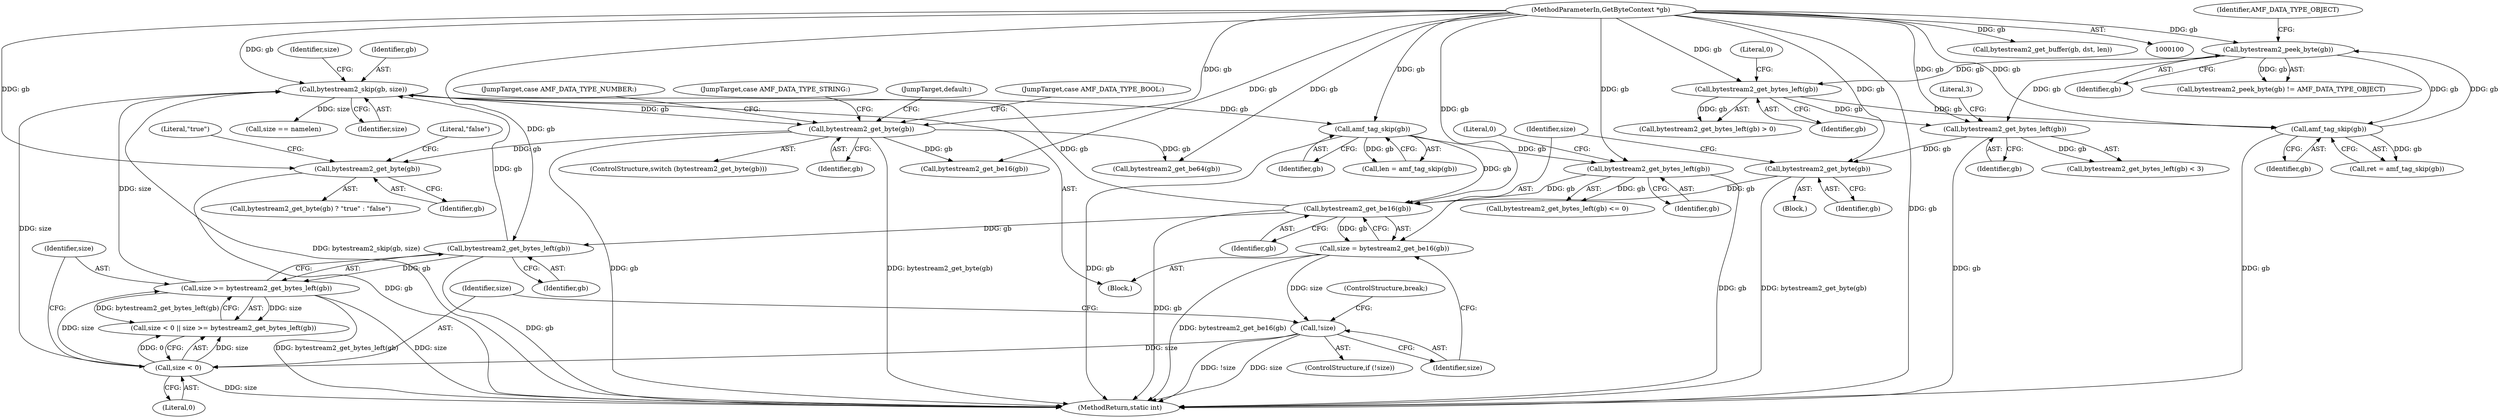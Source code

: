 digraph "0_FFmpeg_ffcc82219cef0928bed2d558b19ef6ea35634130@pointer" {
"1000205" [label="(Call,bytestream2_get_byte(gb))"];
"1000187" [label="(Call,bytestream2_get_byte(gb))"];
"1000168" [label="(Call,bytestream2_skip(gb, size))"];
"1000163" [label="(Call,bytestream2_get_bytes_left(gb))"];
"1000150" [label="(Call,bytestream2_get_be16(gb))"];
"1000259" [label="(Call,bytestream2_get_bytes_left(gb))"];
"1000251" [label="(Call,amf_tag_skip(gb))"];
"1000101" [label="(MethodParameterIn,GetByteContext *gb)"];
"1000143" [label="(Call,bytestream2_get_byte(gb))"];
"1000137" [label="(Call,bytestream2_get_bytes_left(gb))"];
"1000115" [label="(Call,bytestream2_peek_byte(gb))"];
"1000126" [label="(Call,amf_tag_skip(gb))"];
"1000119" [label="(Call,bytestream2_get_bytes_left(gb))"];
"1000158" [label="(Call,size < 0)"];
"1000153" [label="(Call,!size)"];
"1000148" [label="(Call,size = bytestream2_get_be16(gb))"];
"1000161" [label="(Call,size >= bytestream2_get_bytes_left(gb))"];
"1000204" [label="(Call,bytestream2_get_byte(gb) ? \"true\" : \"false\")"];
"1000173" [label="(Call,size == namelen)"];
"1000190" [label="(JumpTarget,case AMF_DATA_TYPE_NUMBER:)"];
"1000161" [label="(Call,size >= bytestream2_get_bytes_left(gb))"];
"1000143" [label="(Call,bytestream2_get_byte(gb))"];
"1000258" [label="(Call,bytestream2_get_bytes_left(gb) <= 0)"];
"1000116" [label="(Identifier,gb)"];
"1000124" [label="(Call,ret = amf_tag_skip(gb))"];
"1000151" [label="(Identifier,gb)"];
"1000114" [label="(Call,bytestream2_peek_byte(gb) != AMF_DATA_TYPE_OBJECT)"];
"1000137" [label="(Call,bytestream2_get_bytes_left(gb))"];
"1000168" [label="(Call,bytestream2_skip(gb, size))"];
"1000150" [label="(Call,bytestream2_get_be16(gb))"];
"1000186" [label="(ControlStructure,switch (bytestream2_get_byte(gb)))"];
"1000252" [label="(Identifier,gb)"];
"1000210" [label="(JumpTarget,case AMF_DATA_TYPE_STRING:)"];
"1000118" [label="(Call,bytestream2_get_bytes_left(gb) > 0)"];
"1000152" [label="(ControlStructure,if (!size))"];
"1000155" [label="(ControlStructure,break;)"];
"1000115" [label="(Call,bytestream2_peek_byte(gb))"];
"1000164" [label="(Identifier,gb)"];
"1000174" [label="(Identifier,size)"];
"1000119" [label="(Call,bytestream2_get_bytes_left(gb))"];
"1000159" [label="(Identifier,size)"];
"1000261" [label="(Literal,0)"];
"1000251" [label="(Call,amf_tag_skip(gb))"];
"1000105" [label="(Block,)"];
"1000120" [label="(Identifier,gb)"];
"1000187" [label="(Call,bytestream2_get_byte(gb))"];
"1000162" [label="(Identifier,size)"];
"1000138" [label="(Identifier,gb)"];
"1000157" [label="(Call,size < 0 || size >= bytestream2_get_bytes_left(gb))"];
"1000127" [label="(Identifier,gb)"];
"1000126" [label="(Call,amf_tag_skip(gb))"];
"1000144" [label="(Identifier,gb)"];
"1000205" [label="(Call,bytestream2_get_byte(gb))"];
"1000207" [label="(Literal,\"true\")"];
"1000259" [label="(Call,bytestream2_get_bytes_left(gb))"];
"1000117" [label="(Identifier,AMF_DATA_TYPE_OBJECT)"];
"1000249" [label="(Call,len = amf_tag_skip(gb))"];
"1000213" [label="(Call,bytestream2_get_be16(gb))"];
"1000233" [label="(Call,bytestream2_get_buffer(gb, dst, len))"];
"1000170" [label="(Identifier,size)"];
"1000146" [label="(Block,)"];
"1000121" [label="(Literal,0)"];
"1000101" [label="(MethodParameterIn,GetByteContext *gb)"];
"1000260" [label="(Identifier,gb)"];
"1000139" [label="(Literal,3)"];
"1000206" [label="(Identifier,gb)"];
"1000196" [label="(Call,bytestream2_get_be64(gb))"];
"1000158" [label="(Call,size < 0)"];
"1000148" [label="(Call,size = bytestream2_get_be16(gb))"];
"1000163" [label="(Call,bytestream2_get_bytes_left(gb))"];
"1000149" [label="(Identifier,size)"];
"1000153" [label="(Call,!size)"];
"1000243" [label="(JumpTarget,default:)"];
"1000268" [label="(MethodReturn,static int)"];
"1000154" [label="(Identifier,size)"];
"1000208" [label="(Literal,\"false\")"];
"1000188" [label="(Identifier,gb)"];
"1000160" [label="(Literal,0)"];
"1000199" [label="(JumpTarget,case AMF_DATA_TYPE_BOOL:)"];
"1000169" [label="(Identifier,gb)"];
"1000136" [label="(Call,bytestream2_get_bytes_left(gb) < 3)"];
"1000205" -> "1000204"  [label="AST: "];
"1000205" -> "1000206"  [label="CFG: "];
"1000206" -> "1000205"  [label="AST: "];
"1000207" -> "1000205"  [label="CFG: "];
"1000208" -> "1000205"  [label="CFG: "];
"1000205" -> "1000268"  [label="DDG: gb"];
"1000187" -> "1000205"  [label="DDG: gb"];
"1000101" -> "1000205"  [label="DDG: gb"];
"1000187" -> "1000186"  [label="AST: "];
"1000187" -> "1000188"  [label="CFG: "];
"1000188" -> "1000187"  [label="AST: "];
"1000190" -> "1000187"  [label="CFG: "];
"1000199" -> "1000187"  [label="CFG: "];
"1000210" -> "1000187"  [label="CFG: "];
"1000243" -> "1000187"  [label="CFG: "];
"1000187" -> "1000268"  [label="DDG: gb"];
"1000187" -> "1000268"  [label="DDG: bytestream2_get_byte(gb)"];
"1000168" -> "1000187"  [label="DDG: gb"];
"1000101" -> "1000187"  [label="DDG: gb"];
"1000187" -> "1000196"  [label="DDG: gb"];
"1000187" -> "1000213"  [label="DDG: gb"];
"1000168" -> "1000146"  [label="AST: "];
"1000168" -> "1000170"  [label="CFG: "];
"1000169" -> "1000168"  [label="AST: "];
"1000170" -> "1000168"  [label="AST: "];
"1000174" -> "1000168"  [label="CFG: "];
"1000168" -> "1000268"  [label="DDG: bytestream2_skip(gb, size)"];
"1000163" -> "1000168"  [label="DDG: gb"];
"1000150" -> "1000168"  [label="DDG: gb"];
"1000101" -> "1000168"  [label="DDG: gb"];
"1000158" -> "1000168"  [label="DDG: size"];
"1000161" -> "1000168"  [label="DDG: size"];
"1000168" -> "1000173"  [label="DDG: size"];
"1000168" -> "1000251"  [label="DDG: gb"];
"1000163" -> "1000161"  [label="AST: "];
"1000163" -> "1000164"  [label="CFG: "];
"1000164" -> "1000163"  [label="AST: "];
"1000161" -> "1000163"  [label="CFG: "];
"1000163" -> "1000268"  [label="DDG: gb"];
"1000163" -> "1000161"  [label="DDG: gb"];
"1000150" -> "1000163"  [label="DDG: gb"];
"1000101" -> "1000163"  [label="DDG: gb"];
"1000150" -> "1000148"  [label="AST: "];
"1000150" -> "1000151"  [label="CFG: "];
"1000151" -> "1000150"  [label="AST: "];
"1000148" -> "1000150"  [label="CFG: "];
"1000150" -> "1000268"  [label="DDG: gb"];
"1000150" -> "1000148"  [label="DDG: gb"];
"1000259" -> "1000150"  [label="DDG: gb"];
"1000251" -> "1000150"  [label="DDG: gb"];
"1000143" -> "1000150"  [label="DDG: gb"];
"1000101" -> "1000150"  [label="DDG: gb"];
"1000259" -> "1000258"  [label="AST: "];
"1000259" -> "1000260"  [label="CFG: "];
"1000260" -> "1000259"  [label="AST: "];
"1000261" -> "1000259"  [label="CFG: "];
"1000259" -> "1000268"  [label="DDG: gb"];
"1000259" -> "1000258"  [label="DDG: gb"];
"1000251" -> "1000259"  [label="DDG: gb"];
"1000101" -> "1000259"  [label="DDG: gb"];
"1000251" -> "1000249"  [label="AST: "];
"1000251" -> "1000252"  [label="CFG: "];
"1000252" -> "1000251"  [label="AST: "];
"1000249" -> "1000251"  [label="CFG: "];
"1000251" -> "1000268"  [label="DDG: gb"];
"1000251" -> "1000249"  [label="DDG: gb"];
"1000101" -> "1000251"  [label="DDG: gb"];
"1000101" -> "1000100"  [label="AST: "];
"1000101" -> "1000268"  [label="DDG: gb"];
"1000101" -> "1000115"  [label="DDG: gb"];
"1000101" -> "1000119"  [label="DDG: gb"];
"1000101" -> "1000126"  [label="DDG: gb"];
"1000101" -> "1000137"  [label="DDG: gb"];
"1000101" -> "1000143"  [label="DDG: gb"];
"1000101" -> "1000196"  [label="DDG: gb"];
"1000101" -> "1000213"  [label="DDG: gb"];
"1000101" -> "1000233"  [label="DDG: gb"];
"1000143" -> "1000105"  [label="AST: "];
"1000143" -> "1000144"  [label="CFG: "];
"1000144" -> "1000143"  [label="AST: "];
"1000149" -> "1000143"  [label="CFG: "];
"1000143" -> "1000268"  [label="DDG: bytestream2_get_byte(gb)"];
"1000137" -> "1000143"  [label="DDG: gb"];
"1000137" -> "1000136"  [label="AST: "];
"1000137" -> "1000138"  [label="CFG: "];
"1000138" -> "1000137"  [label="AST: "];
"1000139" -> "1000137"  [label="CFG: "];
"1000137" -> "1000268"  [label="DDG: gb"];
"1000137" -> "1000136"  [label="DDG: gb"];
"1000115" -> "1000137"  [label="DDG: gb"];
"1000119" -> "1000137"  [label="DDG: gb"];
"1000115" -> "1000114"  [label="AST: "];
"1000115" -> "1000116"  [label="CFG: "];
"1000116" -> "1000115"  [label="AST: "];
"1000117" -> "1000115"  [label="CFG: "];
"1000115" -> "1000114"  [label="DDG: gb"];
"1000126" -> "1000115"  [label="DDG: gb"];
"1000115" -> "1000119"  [label="DDG: gb"];
"1000115" -> "1000126"  [label="DDG: gb"];
"1000126" -> "1000124"  [label="AST: "];
"1000126" -> "1000127"  [label="CFG: "];
"1000127" -> "1000126"  [label="AST: "];
"1000124" -> "1000126"  [label="CFG: "];
"1000126" -> "1000268"  [label="DDG: gb"];
"1000126" -> "1000124"  [label="DDG: gb"];
"1000119" -> "1000126"  [label="DDG: gb"];
"1000119" -> "1000118"  [label="AST: "];
"1000119" -> "1000120"  [label="CFG: "];
"1000120" -> "1000119"  [label="AST: "];
"1000121" -> "1000119"  [label="CFG: "];
"1000119" -> "1000118"  [label="DDG: gb"];
"1000158" -> "1000157"  [label="AST: "];
"1000158" -> "1000160"  [label="CFG: "];
"1000159" -> "1000158"  [label="AST: "];
"1000160" -> "1000158"  [label="AST: "];
"1000162" -> "1000158"  [label="CFG: "];
"1000157" -> "1000158"  [label="CFG: "];
"1000158" -> "1000268"  [label="DDG: size"];
"1000158" -> "1000157"  [label="DDG: size"];
"1000158" -> "1000157"  [label="DDG: 0"];
"1000153" -> "1000158"  [label="DDG: size"];
"1000158" -> "1000161"  [label="DDG: size"];
"1000153" -> "1000152"  [label="AST: "];
"1000153" -> "1000154"  [label="CFG: "];
"1000154" -> "1000153"  [label="AST: "];
"1000155" -> "1000153"  [label="CFG: "];
"1000159" -> "1000153"  [label="CFG: "];
"1000153" -> "1000268"  [label="DDG: !size"];
"1000153" -> "1000268"  [label="DDG: size"];
"1000148" -> "1000153"  [label="DDG: size"];
"1000148" -> "1000146"  [label="AST: "];
"1000149" -> "1000148"  [label="AST: "];
"1000154" -> "1000148"  [label="CFG: "];
"1000148" -> "1000268"  [label="DDG: bytestream2_get_be16(gb)"];
"1000161" -> "1000157"  [label="AST: "];
"1000162" -> "1000161"  [label="AST: "];
"1000157" -> "1000161"  [label="CFG: "];
"1000161" -> "1000268"  [label="DDG: bytestream2_get_bytes_left(gb)"];
"1000161" -> "1000268"  [label="DDG: size"];
"1000161" -> "1000157"  [label="DDG: size"];
"1000161" -> "1000157"  [label="DDG: bytestream2_get_bytes_left(gb)"];
}
